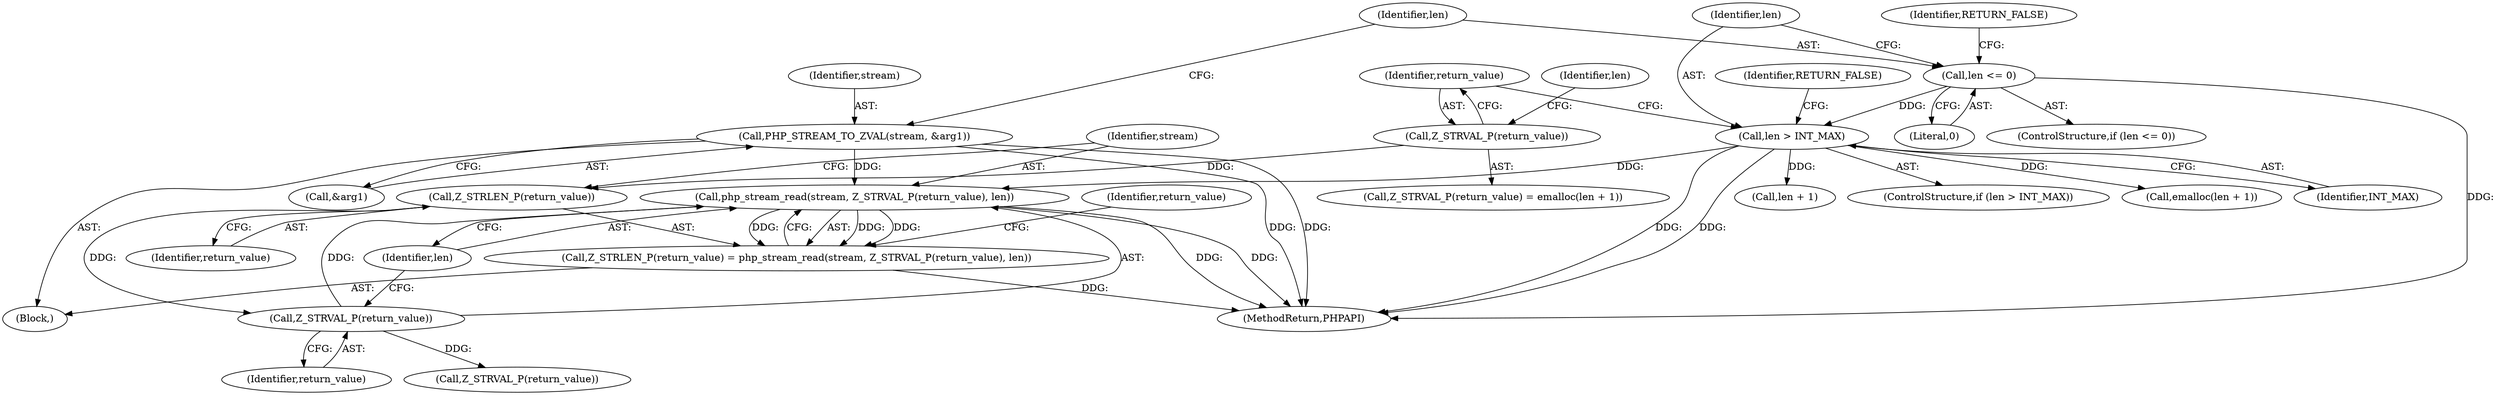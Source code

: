digraph "0_php-src_abd159cce48f3e34f08e4751c568e09677d5ec9c?w=1@API" {
"1000136" [label="(Call,php_stream_read(stream, Z_STRVAL_P(return_value), len))"];
"1000110" [label="(Call,PHP_STREAM_TO_ZVAL(stream, &arg1))"];
"1000138" [label="(Call,Z_STRVAL_P(return_value))"];
"1000134" [label="(Call,Z_STRLEN_P(return_value))"];
"1000127" [label="(Call,Z_STRVAL_P(return_value))"];
"1000121" [label="(Call,len > INT_MAX)"];
"1000115" [label="(Call,len <= 0)"];
"1000133" [label="(Call,Z_STRLEN_P(return_value) = php_stream_read(stream, Z_STRVAL_P(return_value), len))"];
"1000139" [label="(Identifier,return_value)"];
"1000126" [label="(Call,Z_STRVAL_P(return_value) = emalloc(len + 1))"];
"1000128" [label="(Identifier,return_value)"];
"1000122" [label="(Identifier,len)"];
"1000143" [label="(Call,Z_STRVAL_P(return_value))"];
"1000137" [label="(Identifier,stream)"];
"1000130" [label="(Call,len + 1)"];
"1000104" [label="(Block,)"];
"1000111" [label="(Identifier,stream)"];
"1000117" [label="(Literal,0)"];
"1000140" [label="(Identifier,len)"];
"1000110" [label="(Call,PHP_STREAM_TO_ZVAL(stream, &arg1))"];
"1000120" [label="(ControlStructure,if (len > INT_MAX))"];
"1000119" [label="(Identifier,RETURN_FALSE)"];
"1000136" [label="(Call,php_stream_read(stream, Z_STRVAL_P(return_value), len))"];
"1000138" [label="(Call,Z_STRVAL_P(return_value))"];
"1000135" [label="(Identifier,return_value)"];
"1000129" [label="(Call,emalloc(len + 1))"];
"1000133" [label="(Call,Z_STRLEN_P(return_value) = php_stream_read(stream, Z_STRVAL_P(return_value), len))"];
"1000131" [label="(Identifier,len)"];
"1000125" [label="(Identifier,RETURN_FALSE)"];
"1000127" [label="(Call,Z_STRVAL_P(return_value))"];
"1000112" [label="(Call,&arg1)"];
"1000116" [label="(Identifier,len)"];
"1000115" [label="(Call,len <= 0)"];
"1000134" [label="(Call,Z_STRLEN_P(return_value))"];
"1000152" [label="(MethodReturn,PHPAPI)"];
"1000114" [label="(ControlStructure,if (len <= 0))"];
"1000121" [label="(Call,len > INT_MAX)"];
"1000123" [label="(Identifier,INT_MAX)"];
"1000144" [label="(Identifier,return_value)"];
"1000136" -> "1000133"  [label="AST: "];
"1000136" -> "1000140"  [label="CFG: "];
"1000137" -> "1000136"  [label="AST: "];
"1000138" -> "1000136"  [label="AST: "];
"1000140" -> "1000136"  [label="AST: "];
"1000133" -> "1000136"  [label="CFG: "];
"1000136" -> "1000152"  [label="DDG: "];
"1000136" -> "1000152"  [label="DDG: "];
"1000136" -> "1000133"  [label="DDG: "];
"1000136" -> "1000133"  [label="DDG: "];
"1000136" -> "1000133"  [label="DDG: "];
"1000110" -> "1000136"  [label="DDG: "];
"1000138" -> "1000136"  [label="DDG: "];
"1000121" -> "1000136"  [label="DDG: "];
"1000110" -> "1000104"  [label="AST: "];
"1000110" -> "1000112"  [label="CFG: "];
"1000111" -> "1000110"  [label="AST: "];
"1000112" -> "1000110"  [label="AST: "];
"1000116" -> "1000110"  [label="CFG: "];
"1000110" -> "1000152"  [label="DDG: "];
"1000110" -> "1000152"  [label="DDG: "];
"1000138" -> "1000139"  [label="CFG: "];
"1000139" -> "1000138"  [label="AST: "];
"1000140" -> "1000138"  [label="CFG: "];
"1000134" -> "1000138"  [label="DDG: "];
"1000138" -> "1000143"  [label="DDG: "];
"1000134" -> "1000133"  [label="AST: "];
"1000134" -> "1000135"  [label="CFG: "];
"1000135" -> "1000134"  [label="AST: "];
"1000137" -> "1000134"  [label="CFG: "];
"1000127" -> "1000134"  [label="DDG: "];
"1000127" -> "1000126"  [label="AST: "];
"1000127" -> "1000128"  [label="CFG: "];
"1000128" -> "1000127"  [label="AST: "];
"1000131" -> "1000127"  [label="CFG: "];
"1000121" -> "1000120"  [label="AST: "];
"1000121" -> "1000123"  [label="CFG: "];
"1000122" -> "1000121"  [label="AST: "];
"1000123" -> "1000121"  [label="AST: "];
"1000125" -> "1000121"  [label="CFG: "];
"1000128" -> "1000121"  [label="CFG: "];
"1000121" -> "1000152"  [label="DDG: "];
"1000121" -> "1000152"  [label="DDG: "];
"1000115" -> "1000121"  [label="DDG: "];
"1000121" -> "1000129"  [label="DDG: "];
"1000121" -> "1000130"  [label="DDG: "];
"1000115" -> "1000114"  [label="AST: "];
"1000115" -> "1000117"  [label="CFG: "];
"1000116" -> "1000115"  [label="AST: "];
"1000117" -> "1000115"  [label="AST: "];
"1000119" -> "1000115"  [label="CFG: "];
"1000122" -> "1000115"  [label="CFG: "];
"1000115" -> "1000152"  [label="DDG: "];
"1000133" -> "1000104"  [label="AST: "];
"1000144" -> "1000133"  [label="CFG: "];
"1000133" -> "1000152"  [label="DDG: "];
}
